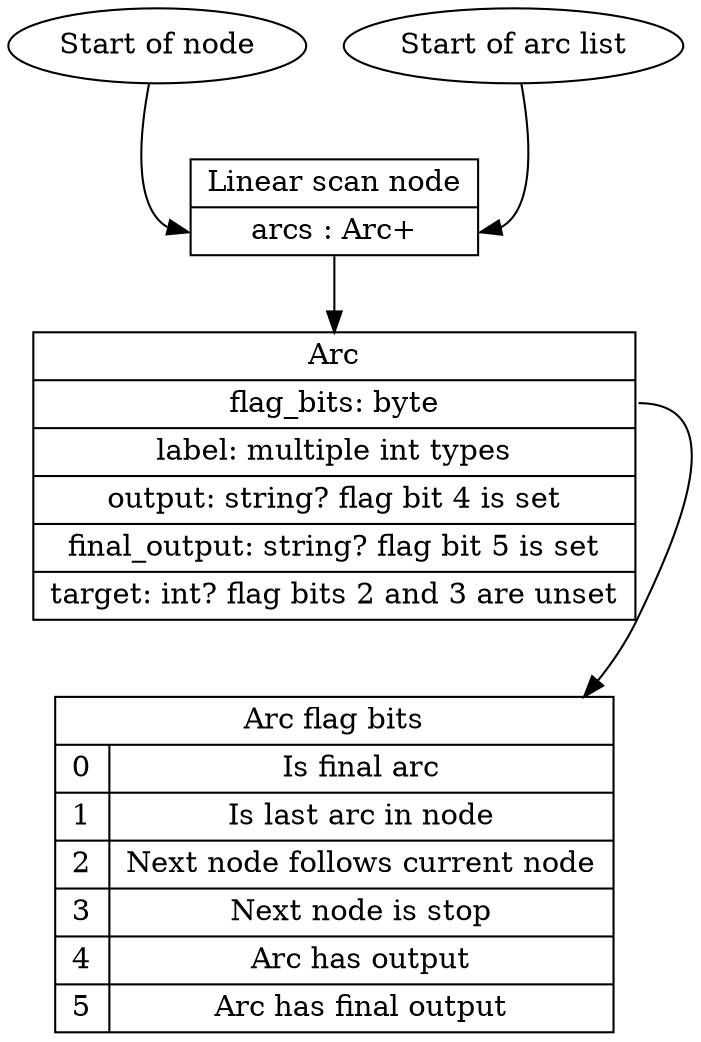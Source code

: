 digraph G {
  start_of_node [
    label = "Start of node"
  ]

  pos_arc_start [
    label = "Start of arc list"
  ]

  linear_addressing_node [
    label = "{Linear scan node | <f0>arcs : Arc+}"
    shape = "record"
  ]

  start_of_node -> linear_addressing_node:f0

  pos_arc_start -> linear_addressing_node:f0

  linear_addressing_node:f0 -> arc

  arc [
    label = "{Arc|<f0>flag_bits: byte| label: multiple int types  | output: string? flag bit 4 is set | final_output: string? flag bit 5 is set|target: int? flag bits 2 and 3 are unset}"
    shape = "record"
  ]

  arc_flag_bits [
    label = "{Arc flag bits|{ {0 | 1 | 2 | 3 | 4 | 5}| {Is final arc | Is last arc in node | Next node follows current node | Next node is stop | Arc has output | Arc has final output }}}"
    shape="record"
  ]

  arc:f0 -> arc_flag_bits
}